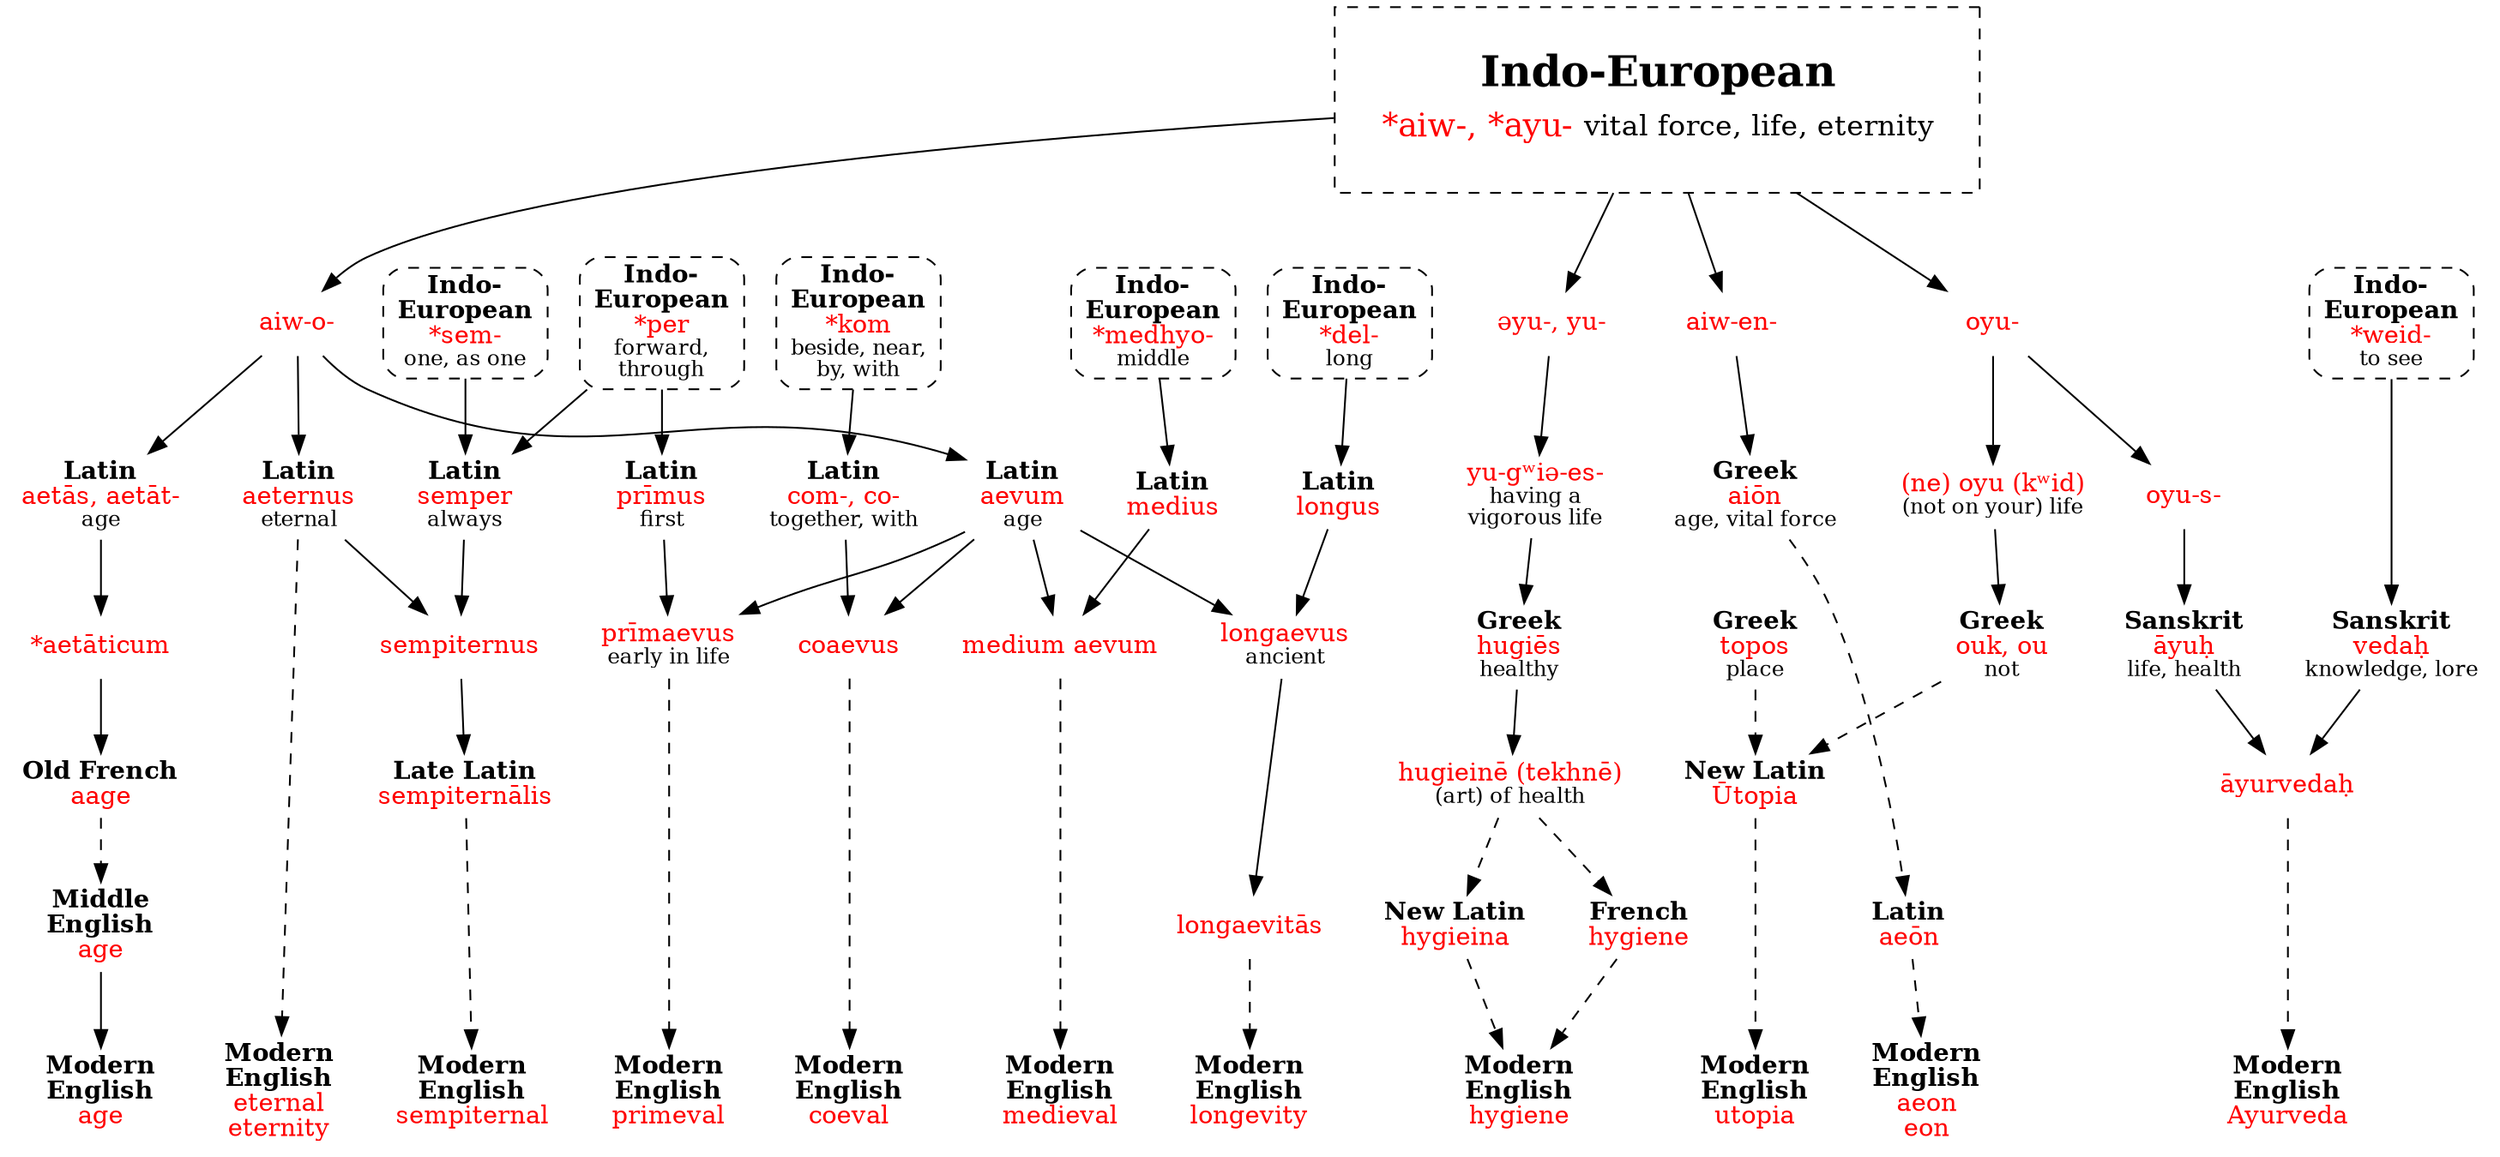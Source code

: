 strict digraph {
/* sources: AHD */
node [shape=none]

aiwIE [label=<<table border="0"><tr><td colspan="2"><font point-size="24"><b>Indo-European</b></font></td></tr><tr><td><font point-size="18" color="red">*aiw-, *ayu-</font></td><td><font point-size="16">vital force, life, eternity</font></td></tr></table>> tooltip="Indo-European \"*aiw-, *ayu-\" vital force, life, eternity" shape=rect style=dashed peripheries=1 margin=.3 URL="aiw-life0.svg"]

// coeval
komIE [label=<<b>Indo-<br/>European</b><br/><font color="red">*kom</font><br/><font point-size="12">beside, near,<br/>by, with</font>> shape=box style="dashed,rounded" URL="kom-with.svg"]
coL [label=<<b>Latin</b><br/><font color="red">com-, co-</font><br/><font point-size="12">together, with</font>>]
aiwoIE [label=<<font color="red">aiw-o-</font>>]
aevumL [label=<<b>Latin</b><br/><font color="red">aevum</font><br/><font point-size="12">age</font>>]
coaevusL [label=<<font color="red">coaevus</font>>]
coeval [label=<<b>Modern<br/>English</b><br/><font color="red">coeval</font>>]
komIE -> coL
aiwIE -> aiwoIE -> aevumL
{ coL aevumL } -> coaevusL
coaevusL -> coeval [style=dashed]

// medieval
medhyoIE [label=<<b>Indo-<br/>European</b><br/><font color="red">*medhyo-</font><br/><font point-size="12">middle</font>> shape=box style="dashed,rounded" URL="medhyo-middle2.svg"]
mediusL [label=<<b>Latin</b><br/><font color="red">medius</font>>]
mediumaevumL [label=<<font color="red">medium aevum</font>>]
medieval [label=<<b>Modern<br/>English</b><br/><font color="red">medieval</font>>]
medhyoIE -> mediusL
{ mediusL aevumL } -> mediumaevumL
mediumaevumL -> medieval [style=dashed]

// primeval
perIE [label=<<b>Indo-<br/>European</b><br/><font color="red">*per</font><br/><font point-size="12">forward,<br/>through</font>> shape=box style="dashed,rounded" URL="per-prai2.svg"]
primusL [label=<<b>Latin</b><br/><font color="red">prīmus</font><br/><font point-size="12">first</font>>]
primaevusL [label=<<font color="red">prīmaevus</font><br/><font point-size="12">early in life</font>>]
primeval [label=<<b>Modern<br/>English</b><br/><font color="red">primeval</font>>]
perIE -> primusL
{ primusL aevumL } -> primaevusL
primaevusL -> primeval [style=dashed]

// longevity
delIE [label=<<b>Indo-<br/>European</b><br/><font color="red">*del-</font><br/><font point-size="12">long</font>> shape=box style="dashed,rounded" URL="del-long1.svg"]
longusL [label=<<b>Latin</b><br/><font color="red">longus</font>>]
longaevusL [label=<<font color="red">longaevus</font><br/><font point-size="12">ancient</font>>]
longaevitasL [label=<<font color="red">longaevitās</font>>]
longevity [label=<<b>Modern<br/>English</b><br/><font color="red">longevity</font>>]
delIE -> longusL
{ longusL aevumL } -> longaevusL -> longaevitasL
longaevitasL -> longevity [style=dashed]

// eternal, eternity
aeternusL [label=<<b>Latin</b><br/><font color="red">aeternus</font><br/><font point-size="12">eternal</font>>]
eternal [label=<<b>Modern<br/>English</b><br/><font color="red">eternal<br/>eternity</font>>]
aiwoIE -> aeternusL 
aeternusL -> eternal [style=dashed]

// sempiternal
semIE [label=<<b>Indo-<br/>European</b><br/><font color="red">*sem-</font><br/><font point-size="12">one, as one</font>> shape=box style="dashed,rounded" URL="sem-one1.svg"]
semperL [label=<<b>Latin</b><br/><font color="red">semper</font><br/><font point-size="12">always</font>>]
sempiternusL [label=<<font color="red">sempiternus</font>>]
sempiternalisL [label=<<b>Late Latin</b><br/><font color="red">sempiternālis</font>>]
sempiternal [label=<<b>Modern<br/>English</b><br/><font color="red">sempiternal</font>>]
{ semIE perIE } -> semperL 
{ semperL aeternusL } -> sempiternusL -> sempiternalisL
sempiternalisL -> sempiternal [style=dashed]

// age
aetasL [label=<<b>Latin</b><br/><font color="red">aetās, aetāt-</font><br/><font point-size="12">age</font>>]
aetaticumL [label=<<font color="red">*aetāticum</font>>]
aageOF [label=<<b>Old French</b><br/><font color="red">aage</font>>]
ageME [label=<<b>Middle<br/>English</b><br/><font color="red">age</font>>]
age [label=<<b>Modern<br/>English</b><br/><font color="red">age</font>>]
aiwoIE -> aetasL -> aetaticumL -> aageOF
aageOF -> ageME [style=dashed]
ageME -> age

// eon
aiwenIE [label=<<font color="red">aiw-en-</font>>]
aionGk [label=<<b>Greek</b><br/><font color="red">aiōn</font><br/><font point-size="12">age, vital force</font>>]
aeonL [label=<<b>Latin</b><br/><font color="red">aeōn</font>>]
eon [label=<<b>Modern<br/>English</b><br/><font color="red">aeon<br/>eon</font>>]
aiwIE -> aiwenIE -> aionGk
aionGk -> aeonL -> eon [style=dashed]

// hygiene
yuIE [label=<<font color="red">əyu-, yu-</font>>]
yugwiees [label=<<font color="red">yu-gʷiə-es-</font><br/><font point-size="12">having a<br/>vigorous life</font>>]
hugiesGk [label=<<b>Greek</b><br/><font color="red">hugiēs</font><br/><font point-size="12">healthy</font>>]
hugieineGk [label=<<font color="red">hugieinē (tekhnē)</font><br/><font point-size="12">(art) of health</font>>]
hygieneF [label=<<b>French</b><br/><font color="red">hygiene</font>>]
hygieinaNL [label=<<b>New Latin</b><br/><font color="red">hygieina</font>>]
hygiene [label=<<b>Modern<br/>English</b><br/><font color="red">hygiene</font>>]
aiwIE -> yuIE -> yugwiees -> hugiesGk -> hugieineGk
hugieineGk -> { hygieneF hygieinaNL } -> hygiene [style=dashed]

// utopia
oyuIE [label=<<font color="red">oyu-</font>>]
neoyukwid [label=<<font color="red">(ne) oyu (kʷid)</font><br/><font point-size="12">(not on your) life</font>>]
ouGk [label=<<b>Greek</b><br/><font color="red">ouk, ou</font><br/><font point-size="12">not</font>>]
toposGk [label=<<b>Greek</b><br/><font color="red">topos</font><br/><font point-size="12">place</font>>]
utopiaNL [label=<<b>New Latin</b><br/><font color="red">Ūtopia</font>>]
utopia [label=<<b>Modern<br/>English</b><br/><font color="red">utopia</font>>]
aiwIE -> oyuIE -> neoyukwid -> ouGk
{ ouGk toposGk } -> utopiaNL -> utopia [style=dashed]

// Ayurveda
oyusIE [label=<<font color="red">oyu-s-</font>>]
ayuhSk [label=<<b>Sanskrit</b><br/><font color="red">āyuḥ</font><br/><font point-size="12">life, health</font>>]
weidIE [label=<<b>Indo-<br/>European</b><br/><font color="red">*weid-</font><br/><font point-size="12">to see</font>> shape=box style="dashed,rounded" URL="weid-see1.svg"]
vedahSk [label=<<b>Sanskrit</b><br/><font color="red">vedaḥ</font><br/><font point-size="12">knowledge, lore</font>>]
ayurvedahSk [label=<<font color="red">āyurvedaḥ</font>>]
ayurveda [label=<<b>Modern<br/>English</b><br/><font color="red">Ayurveda</font>>]
oyuIE -> oyusIE -> ayuhSk
weidIE -> vedahSk
{ ayuhSk vedahSk } -> ayurvedahSk
ayurvedahSk -> ayurveda [style=dashed]

{ rank=sink coeval medieval primeval longevity eternal sempiternal age eon hygiene utopia ayurveda }
{ rank=same komIE medhyoIE perIE delIE weidIE semIE aiwoIE aiwenIE yuIE oyuIE }
}

